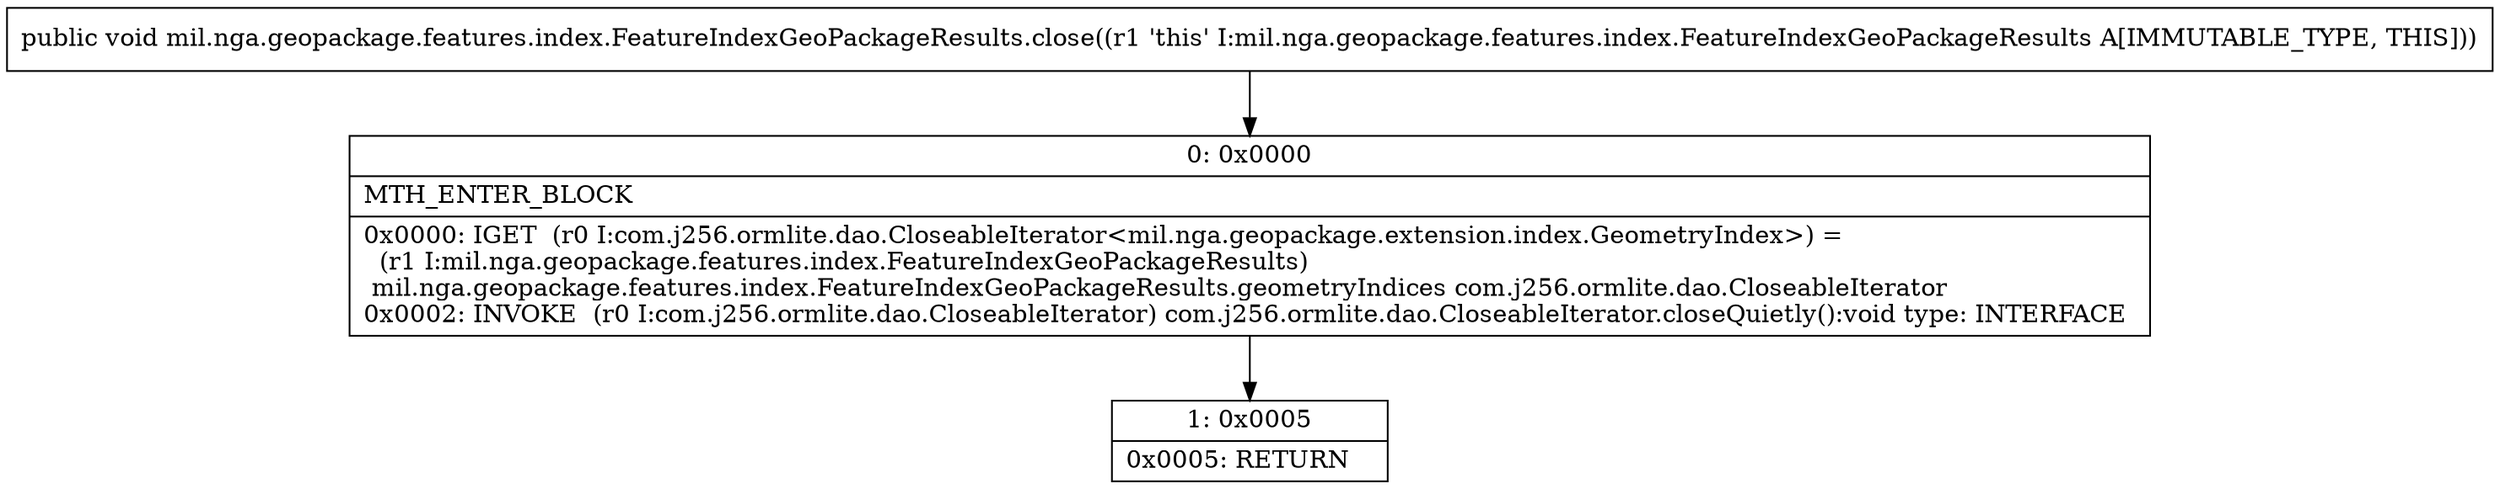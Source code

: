digraph "CFG formil.nga.geopackage.features.index.FeatureIndexGeoPackageResults.close()V" {
Node_0 [shape=record,label="{0\:\ 0x0000|MTH_ENTER_BLOCK\l|0x0000: IGET  (r0 I:com.j256.ormlite.dao.CloseableIterator\<mil.nga.geopackage.extension.index.GeometryIndex\>) = \l  (r1 I:mil.nga.geopackage.features.index.FeatureIndexGeoPackageResults)\l mil.nga.geopackage.features.index.FeatureIndexGeoPackageResults.geometryIndices com.j256.ormlite.dao.CloseableIterator \l0x0002: INVOKE  (r0 I:com.j256.ormlite.dao.CloseableIterator) com.j256.ormlite.dao.CloseableIterator.closeQuietly():void type: INTERFACE \l}"];
Node_1 [shape=record,label="{1\:\ 0x0005|0x0005: RETURN   \l}"];
MethodNode[shape=record,label="{public void mil.nga.geopackage.features.index.FeatureIndexGeoPackageResults.close((r1 'this' I:mil.nga.geopackage.features.index.FeatureIndexGeoPackageResults A[IMMUTABLE_TYPE, THIS])) }"];
MethodNode -> Node_0;
Node_0 -> Node_1;
}

